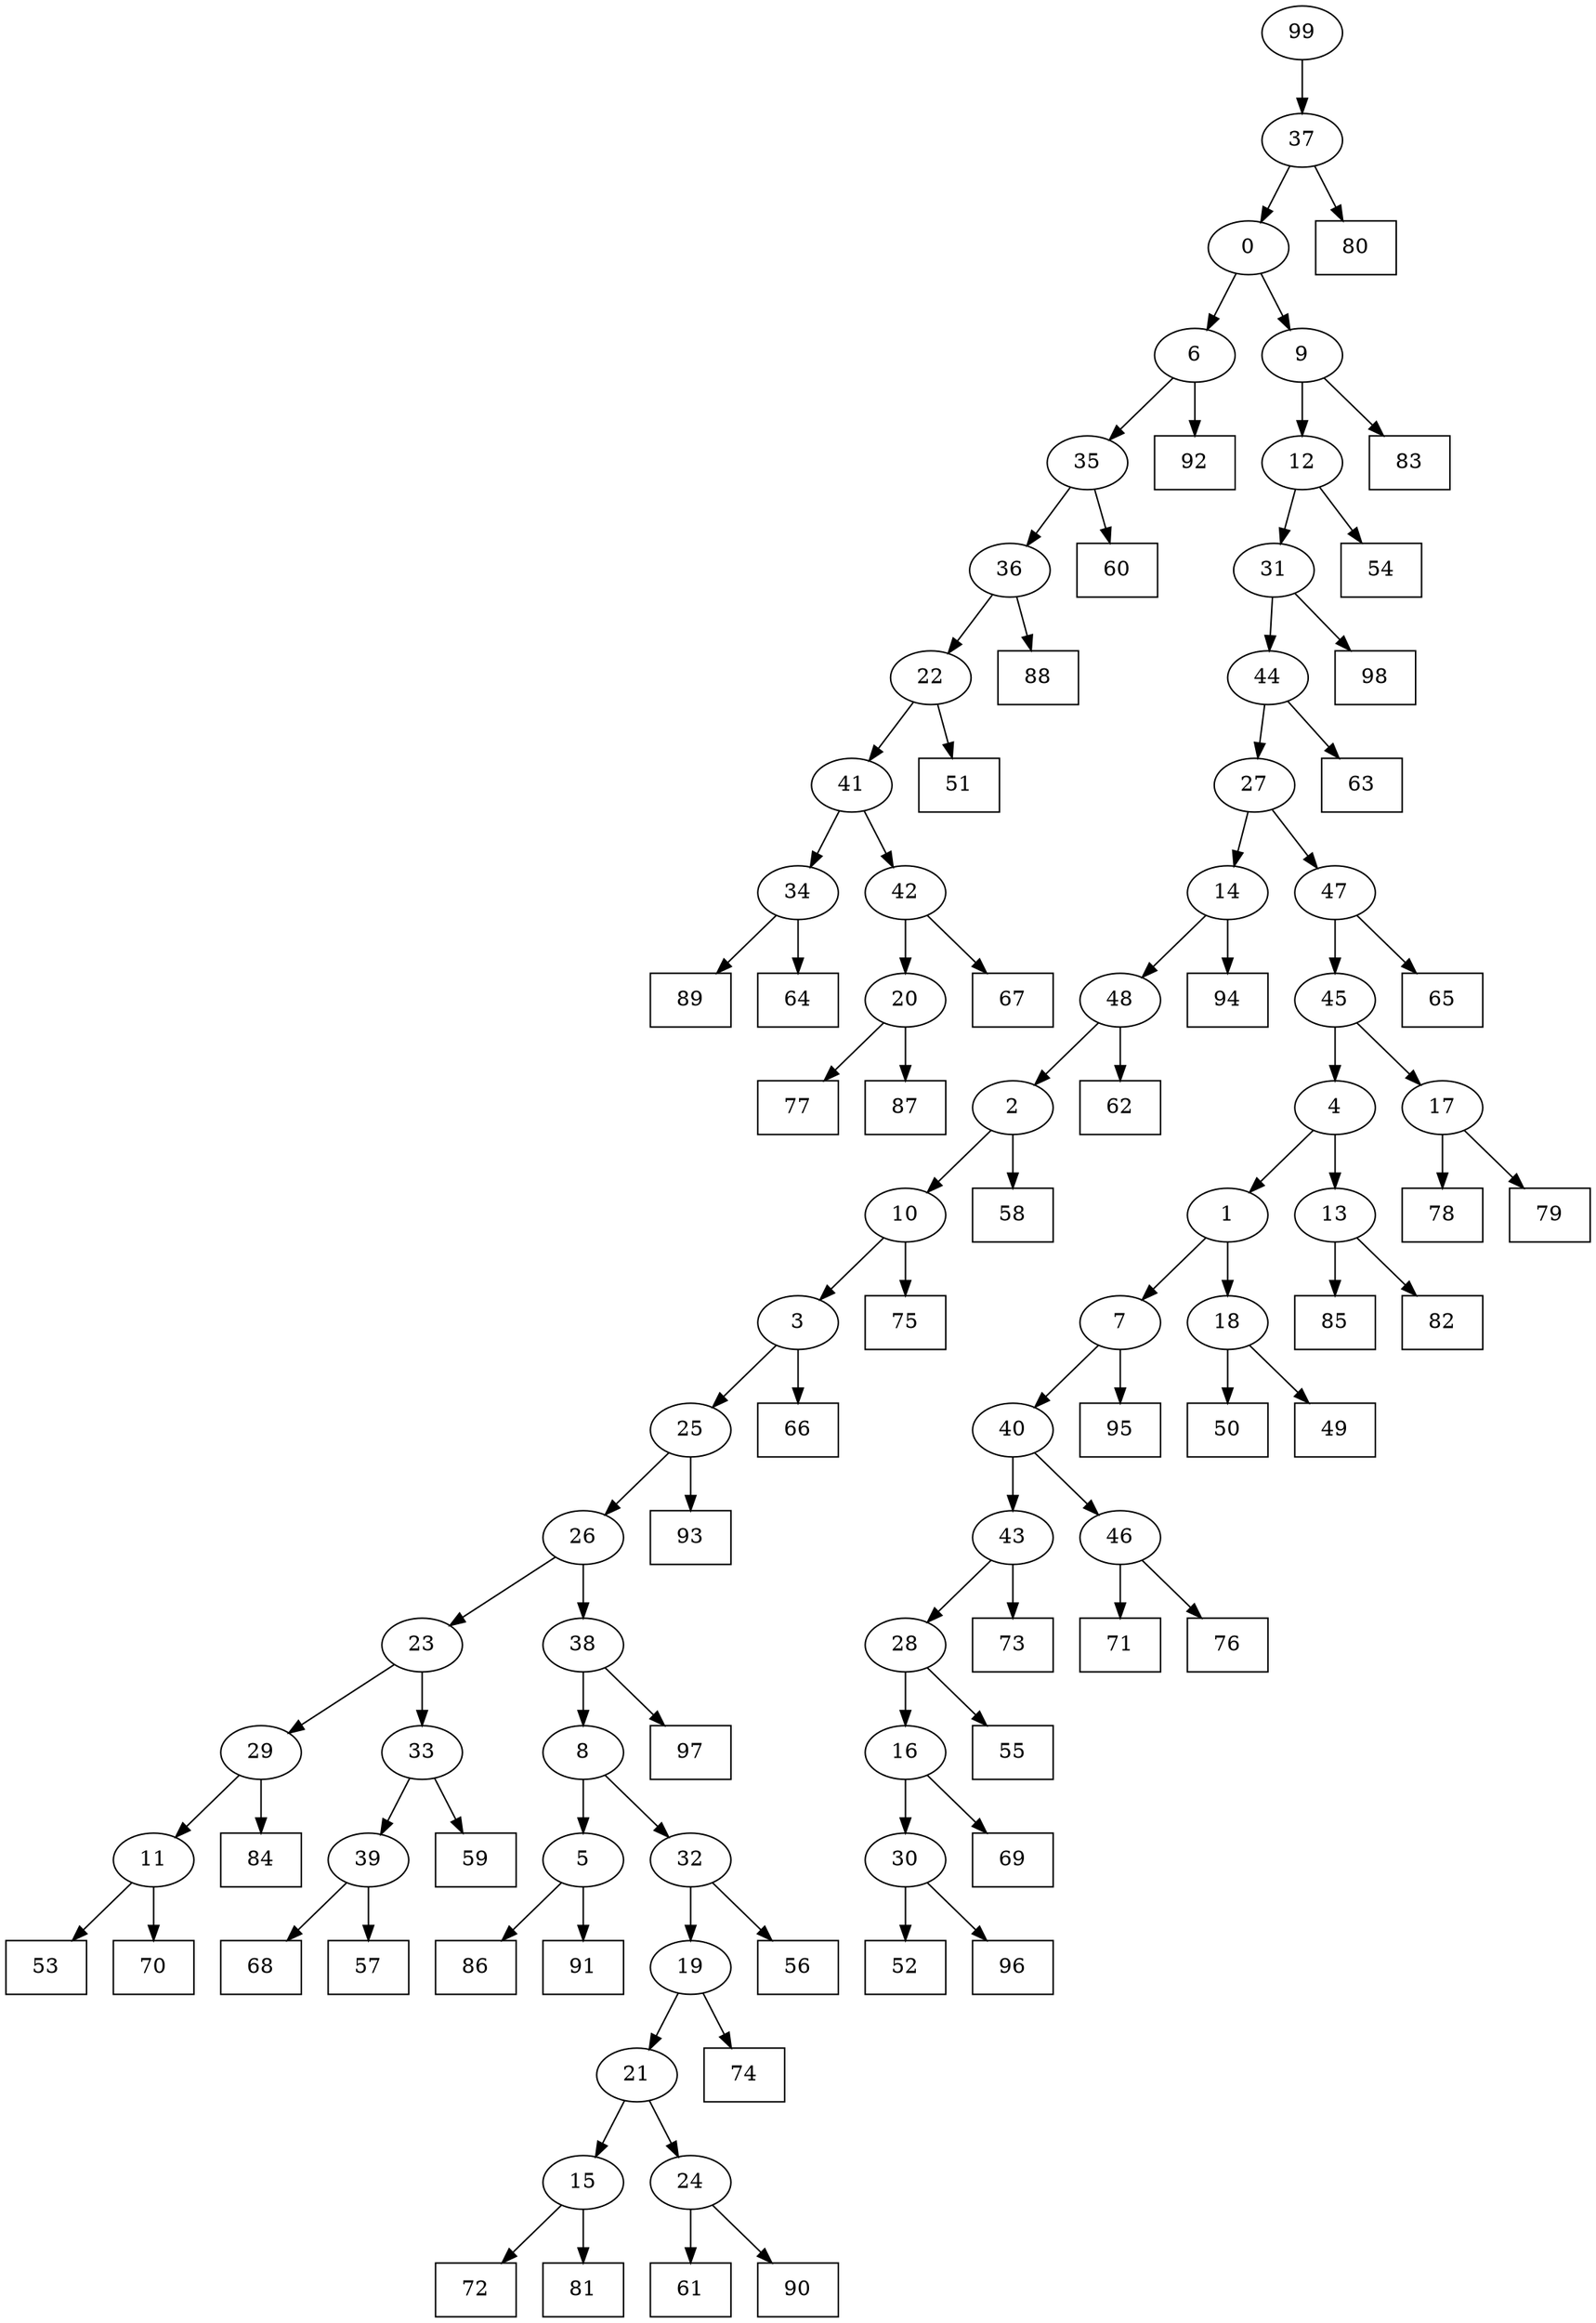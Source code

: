 digraph G {
0[label="0"];
1[label="1"];
2[label="2"];
3[label="3"];
4[label="4"];
5[label="5"];
6[label="6"];
7[label="7"];
8[label="8"];
9[label="9"];
10[label="10"];
11[label="11"];
12[label="12"];
13[label="13"];
14[label="14"];
15[label="15"];
16[label="16"];
17[label="17"];
18[label="18"];
19[label="19"];
20[label="20"];
21[label="21"];
22[label="22"];
23[label="23"];
24[label="24"];
25[label="25"];
26[label="26"];
27[label="27"];
28[label="28"];
29[label="29"];
30[label="30"];
31[label="31"];
32[label="32"];
33[label="33"];
34[label="34"];
35[label="35"];
36[label="36"];
37[label="37"];
38[label="38"];
39[label="39"];
40[label="40"];
41[label="41"];
42[label="42"];
43[label="43"];
44[label="44"];
45[label="45"];
46[label="46"];
47[label="47"];
48[label="48"];
49[shape=box,label="67"];
50[shape=box,label="89"];
51[shape=box,label="80"];
52[shape=box,label="56"];
53[shape=box,label="50"];
54[shape=box,label="59"];
55[shape=box,label="68"];
56[shape=box,label="58"];
57[shape=box,label="55"];
58[shape=box,label="97"];
59[shape=box,label="53"];
60[shape=box,label="75"];
61[shape=box,label="57"];
62[shape=box,label="78"];
63[shape=box,label="86"];
64[shape=box,label="64"];
65[shape=box,label="61"];
66[shape=box,label="79"];
67[shape=box,label="90"];
68[shape=box,label="88"];
69[shape=box,label="66"];
70[shape=box,label="52"];
71[shape=box,label="84"];
72[shape=box,label="95"];
73[shape=box,label="63"];
74[shape=box,label="74"];
75[shape=box,label="72"];
76[shape=box,label="91"];
77[shape=box,label="60"];
78[shape=box,label="71"];
79[shape=box,label="69"];
80[shape=box,label="85"];
81[shape=box,label="82"];
82[shape=box,label="62"];
83[shape=box,label="81"];
84[shape=box,label="76"];
85[shape=box,label="65"];
86[shape=box,label="73"];
87[shape=box,label="77"];
88[shape=box,label="83"];
89[shape=box,label="54"];
90[shape=box,label="87"];
91[shape=box,label="49"];
92[shape=box,label="70"];
93[shape=box,label="94"];
94[shape=box,label="51"];
95[shape=box,label="98"];
96[shape=box,label="92"];
97[shape=box,label="93"];
98[shape=box,label="96"];
99[label="99"];
38->58 ;
31->95 ;
44->73 ;
7->72 ;
18->91 ;
43->86 ;
5->63 ;
33->54 ;
29->71 ;
12->31 ;
37->0 ;
39->61 ;
31->44 ;
22->94 ;
4->1 ;
17->66 ;
35->77 ;
24->65 ;
26->23 ;
44->27 ;
36->68 ;
23->33 ;
10->60 ;
32->52 ;
22->41 ;
20->87 ;
11->59 ;
34->64 ;
40->46 ;
46->84 ;
40->43 ;
47->45 ;
45->4 ;
41->34 ;
34->50 ;
35->36 ;
5->76 ;
11->92 ;
37->51 ;
14->93 ;
2->10 ;
15->83 ;
27->14 ;
15->75 ;
38->8 ;
27->47 ;
10->3 ;
3->69 ;
0->6 ;
6->35 ;
30->70 ;
8->32 ;
32->19 ;
99->37 ;
2->56 ;
47->85 ;
16->30 ;
30->98 ;
25->26 ;
26->38 ;
6->96 ;
1->7 ;
7->40 ;
19->74 ;
33->39 ;
39->55 ;
18->53 ;
3->25 ;
25->97 ;
21->15 ;
24->67 ;
46->78 ;
43->28 ;
28->57 ;
23->29 ;
29->11 ;
14->48 ;
48->2 ;
1->18 ;
42->49 ;
19->21 ;
21->24 ;
8->5 ;
13->80 ;
41->42 ;
36->22 ;
9->88 ;
12->89 ;
4->13 ;
13->81 ;
9->12 ;
28->16 ;
16->79 ;
0->9 ;
45->17 ;
17->62 ;
48->82 ;
42->20 ;
20->90 ;
}
